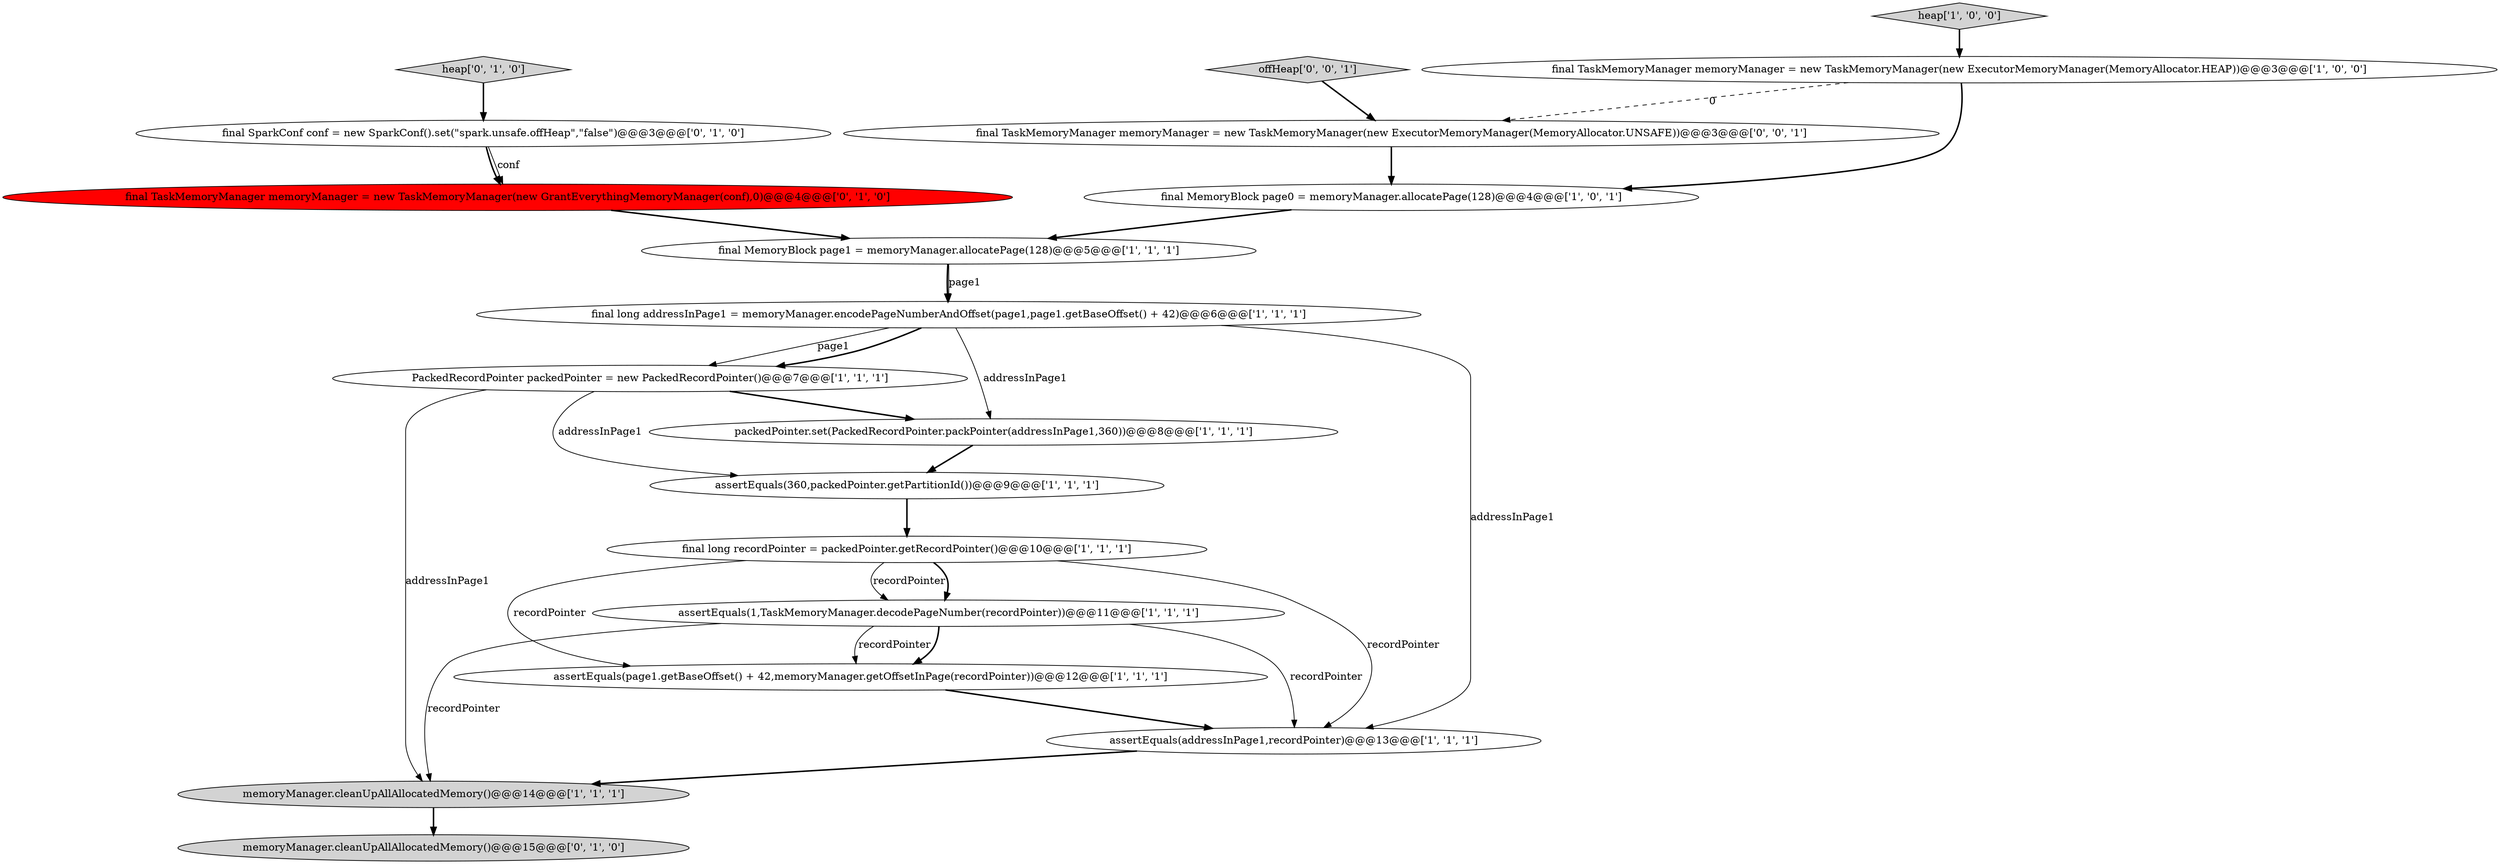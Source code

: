 digraph {
11 [style = filled, label = "heap['1', '0', '0']", fillcolor = lightgray, shape = diamond image = "AAA0AAABBB1BBB"];
15 [style = filled, label = "final SparkConf conf = new SparkConf().set(\"spark.unsafe.offHeap\",\"false\")@@@3@@@['0', '1', '0']", fillcolor = white, shape = ellipse image = "AAA0AAABBB2BBB"];
2 [style = filled, label = "final long addressInPage1 = memoryManager.encodePageNumberAndOffset(page1,page1.getBaseOffset() + 42)@@@6@@@['1', '1', '1']", fillcolor = white, shape = ellipse image = "AAA0AAABBB1BBB"];
18 [style = filled, label = "final TaskMemoryManager memoryManager = new TaskMemoryManager(new ExecutorMemoryManager(MemoryAllocator.UNSAFE))@@@3@@@['0', '0', '1']", fillcolor = white, shape = ellipse image = "AAA0AAABBB3BBB"];
3 [style = filled, label = "final MemoryBlock page1 = memoryManager.allocatePage(128)@@@5@@@['1', '1', '1']", fillcolor = white, shape = ellipse image = "AAA0AAABBB1BBB"];
0 [style = filled, label = "final long recordPointer = packedPointer.getRecordPointer()@@@10@@@['1', '1', '1']", fillcolor = white, shape = ellipse image = "AAA0AAABBB1BBB"];
16 [style = filled, label = "memoryManager.cleanUpAllAllocatedMemory()@@@15@@@['0', '1', '0']", fillcolor = lightgray, shape = ellipse image = "AAA0AAABBB2BBB"];
4 [style = filled, label = "assertEquals(360,packedPointer.getPartitionId())@@@9@@@['1', '1', '1']", fillcolor = white, shape = ellipse image = "AAA0AAABBB1BBB"];
13 [style = filled, label = "heap['0', '1', '0']", fillcolor = lightgray, shape = diamond image = "AAA0AAABBB2BBB"];
6 [style = filled, label = "packedPointer.set(PackedRecordPointer.packPointer(addressInPage1,360))@@@8@@@['1', '1', '1']", fillcolor = white, shape = ellipse image = "AAA0AAABBB1BBB"];
8 [style = filled, label = "assertEquals(addressInPage1,recordPointer)@@@13@@@['1', '1', '1']", fillcolor = white, shape = ellipse image = "AAA0AAABBB1BBB"];
14 [style = filled, label = "final TaskMemoryManager memoryManager = new TaskMemoryManager(new GrantEverythingMemoryManager(conf),0)@@@4@@@['0', '1', '0']", fillcolor = red, shape = ellipse image = "AAA1AAABBB2BBB"];
7 [style = filled, label = "PackedRecordPointer packedPointer = new PackedRecordPointer()@@@7@@@['1', '1', '1']", fillcolor = white, shape = ellipse image = "AAA0AAABBB1BBB"];
17 [style = filled, label = "offHeap['0', '0', '1']", fillcolor = lightgray, shape = diamond image = "AAA0AAABBB3BBB"];
9 [style = filled, label = "final TaskMemoryManager memoryManager = new TaskMemoryManager(new ExecutorMemoryManager(MemoryAllocator.HEAP))@@@3@@@['1', '0', '0']", fillcolor = white, shape = ellipse image = "AAA0AAABBB1BBB"];
5 [style = filled, label = "final MemoryBlock page0 = memoryManager.allocatePage(128)@@@4@@@['1', '0', '1']", fillcolor = white, shape = ellipse image = "AAA0AAABBB1BBB"];
1 [style = filled, label = "assertEquals(1,TaskMemoryManager.decodePageNumber(recordPointer))@@@11@@@['1', '1', '1']", fillcolor = white, shape = ellipse image = "AAA0AAABBB1BBB"];
10 [style = filled, label = "memoryManager.cleanUpAllAllocatedMemory()@@@14@@@['1', '1', '1']", fillcolor = lightgray, shape = ellipse image = "AAA0AAABBB1BBB"];
12 [style = filled, label = "assertEquals(page1.getBaseOffset() + 42,memoryManager.getOffsetInPage(recordPointer))@@@12@@@['1', '1', '1']", fillcolor = white, shape = ellipse image = "AAA0AAABBB1BBB"];
5->3 [style = bold, label=""];
14->3 [style = bold, label=""];
8->10 [style = bold, label=""];
0->12 [style = solid, label="recordPointer"];
15->14 [style = bold, label=""];
15->14 [style = solid, label="conf"];
1->10 [style = solid, label="recordPointer"];
9->18 [style = dashed, label="0"];
1->8 [style = solid, label="recordPointer"];
11->9 [style = bold, label=""];
1->12 [style = solid, label="recordPointer"];
4->0 [style = bold, label=""];
6->4 [style = bold, label=""];
7->4 [style = solid, label="addressInPage1"];
2->8 [style = solid, label="addressInPage1"];
3->2 [style = bold, label=""];
10->16 [style = bold, label=""];
7->10 [style = solid, label="addressInPage1"];
0->1 [style = solid, label="recordPointer"];
12->8 [style = bold, label=""];
0->1 [style = bold, label=""];
18->5 [style = bold, label=""];
2->6 [style = solid, label="addressInPage1"];
7->6 [style = bold, label=""];
1->12 [style = bold, label=""];
9->5 [style = bold, label=""];
0->8 [style = solid, label="recordPointer"];
2->7 [style = solid, label="page1"];
13->15 [style = bold, label=""];
2->7 [style = bold, label=""];
17->18 [style = bold, label=""];
3->2 [style = solid, label="page1"];
}
